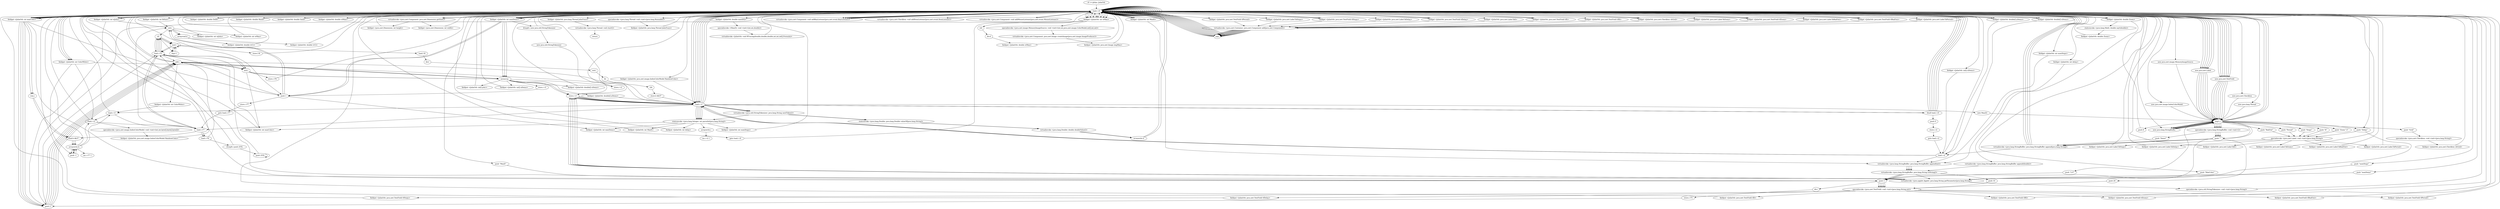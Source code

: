 digraph "" {
    "r0 := @this: JuliaOrb"
    "load.r r0"
    "r0 := @this: JuliaOrb"->"load.r r0";
    "load.r r0"->"load.r r0";
    "virtualinvoke <java.awt.Component: java.awt.Dimension getSize()>"
    "load.r r0"->"virtualinvoke <java.awt.Component: java.awt.Dimension getSize()>";
    "fieldget <java.awt.Dimension: int height>"
    "virtualinvoke <java.awt.Component: java.awt.Dimension getSize()>"->"fieldget <java.awt.Dimension: int height>";
    "fieldget <java.awt.Dimension: int height>"->"load.r r0";
    "fieldget <JuliaOrb: int lbSize>"
    "load.r r0"->"fieldget <JuliaOrb: int lbSize>";
    "sub.i"
    "fieldget <JuliaOrb: int lbSize>"->"sub.i";
    "fieldput <JuliaOrb: int wJulia>"
    "sub.i"->"fieldput <JuliaOrb: int wJulia>";
    "fieldput <JuliaOrb: int wJulia>"->"load.r r0";
    "load.r r0"->"load.r r0";
    "load.r r0"->"virtualinvoke <java.awt.Component: java.awt.Dimension getSize()>";
    "fieldget <java.awt.Dimension: int width>"
    "virtualinvoke <java.awt.Component: java.awt.Dimension getSize()>"->"fieldget <java.awt.Dimension: int width>";
    "fieldget <java.awt.Dimension: int width>"->"load.r r0";
    "fieldget <JuliaOrb: int wJulia>"
    "load.r r0"->"fieldget <JuliaOrb: int wJulia>";
    "fieldget <JuliaOrb: int wJulia>"->"sub.i";
    "fieldput <JuliaOrb: int wMan>"
    "sub.i"->"fieldput <JuliaOrb: int wMan>";
    "fieldput <JuliaOrb: int wMan>"->"load.r r0";
    "load.r r0"->"load.r r0";
    "load.r r0"->"fieldget <JuliaOrb: int wJulia>";
    "fieldget <JuliaOrb: int wJulia>"->"load.r r0";
    "load.r r0"->"fieldget <JuliaOrb: int wJulia>";
    "push 2"
    "fieldget <JuliaOrb: int wJulia>"->"push 2";
    "add.i"
    "push 2"->"add.i";
    "mul.i"
    "add.i"->"mul.i";
    "newarray"
    "mul.i"->"newarray";
    "fieldput <JuliaOrb: int[] pArr>"
    "newarray"->"fieldput <JuliaOrb: int[] pArr>";
    "fieldput <JuliaOrb: int[] pArr>"->"load.r r0";
    "push \"MaxIt\""
    "load.r r0"->"push \"MaxIt\"";
    "virtualinvoke <java.applet.Applet: java.lang.String getParameter(java.lang.String)>"
    "push \"MaxIt\""->"virtualinvoke <java.applet.Applet: java.lang.String getParameter(java.lang.String)>";
    "store.r r1"
    "virtualinvoke <java.applet.Applet: java.lang.String getParameter(java.lang.String)>"->"store.r r1";
    "load.r r1"
    "store.r r1"->"load.r r1";
    "ifnull load.r r0"
    "load.r r1"->"ifnull load.r r0";
    "ifnull load.r r0"->"load.r r0";
    "load.r r0"->"load.r r1";
    "staticinvoke <java.lang.Integer: int parseInt(java.lang.String)>"
    "load.r r1"->"staticinvoke <java.lang.Integer: int parseInt(java.lang.String)>";
    "fieldput <JuliaOrb: int MaxIt>"
    "staticinvoke <java.lang.Integer: int parseInt(java.lang.String)>"->"fieldput <JuliaOrb: int MaxIt>";
    "fieldput <JuliaOrb: int MaxIt>"->"load.r r0";
    "push \"MaxColor\""
    "load.r r0"->"push \"MaxColor\"";
    "push \"MaxColor\""->"virtualinvoke <java.applet.Applet: java.lang.String getParameter(java.lang.String)>";
    "virtualinvoke <java.applet.Applet: java.lang.String getParameter(java.lang.String)>"->"store.r r1";
    "store.r r1"->"load.r r1";
    "load.r r1"->"ifnull load.r r0";
    "ifnull load.r r0"->"load.r r0";
    "load.r r0"->"load.r r1";
    "load.r r1"->"staticinvoke <java.lang.Integer: int parseInt(java.lang.String)>";
    "fieldput <JuliaOrb: int maxColor>"
    "staticinvoke <java.lang.Integer: int parseInt(java.lang.String)>"->"fieldput <JuliaOrb: int maxColor>";
    "fieldput <JuliaOrb: int maxColor>"->"load.r r0";
    "push \"Delay\""
    "load.r r0"->"push \"Delay\"";
    "push \"Delay\""->"virtualinvoke <java.applet.Applet: java.lang.String getParameter(java.lang.String)>";
    "virtualinvoke <java.applet.Applet: java.lang.String getParameter(java.lang.String)>"->"store.r r1";
    "store.r r1"->"load.r r1";
    "load.r r1"->"ifnull load.r r0";
    "ifnull load.r r0"->"load.r r0";
    "load.r r0"->"load.r r1";
    "load.r r1"->"staticinvoke <java.lang.Integer: int parseInt(java.lang.String)>";
    "fieldput <JuliaOrb: int delay>"
    "staticinvoke <java.lang.Integer: int parseInt(java.lang.String)>"->"fieldput <JuliaOrb: int delay>";
    "fieldput <JuliaOrb: int delay>"->"load.r r0";
    "push \"numSteps\""
    "load.r r0"->"push \"numSteps\"";
    "push \"numSteps\""->"virtualinvoke <java.applet.Applet: java.lang.String getParameter(java.lang.String)>";
    "virtualinvoke <java.applet.Applet: java.lang.String getParameter(java.lang.String)>"->"store.r r1";
    "store.r r1"->"load.r r1";
    "load.r r1"->"ifnull load.r r0";
    "ifnull load.r r0"->"load.r r0";
    "load.r r0"->"load.r r1";
    "load.r r1"->"staticinvoke <java.lang.Integer: int parseInt(java.lang.String)>";
    "fieldput <JuliaOrb: int numSteps>"
    "staticinvoke <java.lang.Integer: int parseInt(java.lang.String)>"->"fieldput <JuliaOrb: int numSteps>";
    "fieldput <JuliaOrb: int numSteps>"->"load.r r0";
    "push \"maxDemo\""
    "load.r r0"->"push \"maxDemo\"";
    "push \"maxDemo\""->"virtualinvoke <java.applet.Applet: java.lang.String getParameter(java.lang.String)>";
    "virtualinvoke <java.applet.Applet: java.lang.String getParameter(java.lang.String)>"->"store.r r1";
    "store.r r1"->"load.r r1";
    "load.r r1"->"ifnull load.r r0";
    "ifnull load.r r0"->"load.r r0";
    "load.r r0"->"load.r r1";
    "load.r r1"->"staticinvoke <java.lang.Integer: int parseInt(java.lang.String)>";
    "fieldput <JuliaOrb: int maxDemo>"
    "staticinvoke <java.lang.Integer: int parseInt(java.lang.String)>"->"fieldput <JuliaOrb: int maxDemo>";
    "goto load.r r0"
    "fieldput <JuliaOrb: int maxDemo>"->"goto load.r r0";
    "goto load.r r0"->"load.r r0";
    "load.r r0"->"load.r r0";
    "fieldget <JuliaOrb: int maxDemo>"
    "load.r r0"->"fieldget <JuliaOrb: int maxDemo>";
    "fieldget <JuliaOrb: int maxDemo>"->"newarray";
    "fieldput <JuliaOrb: int[] nDemo>"
    "newarray"->"fieldput <JuliaOrb: int[] nDemo>";
    "fieldput <JuliaOrb: int[] nDemo>"->"load.r r0";
    "load.r r0"->"load.r r0";
    "load.r r0"->"fieldget <JuliaOrb: int maxDemo>";
    "fieldget <JuliaOrb: int maxDemo>"->"newarray";
    "fieldput <JuliaOrb: double[] xDemo>"
    "newarray"->"fieldput <JuliaOrb: double[] xDemo>";
    "fieldput <JuliaOrb: double[] xDemo>"->"load.r r0";
    "load.r r0"->"load.r r0";
    "load.r r0"->"fieldget <JuliaOrb: int maxDemo>";
    "fieldget <JuliaOrb: int maxDemo>"->"newarray";
    "fieldput <JuliaOrb: double[] yDemo>"
    "newarray"->"fieldput <JuliaOrb: double[] yDemo>";
    "fieldput <JuliaOrb: double[] yDemo>"->"load.r r1";
    "load.r r1"->"ifnull load.r r0";
    "push 0"
    "ifnull load.r r0"->"push 0";
    "store.i r2"
    "push 0"->"store.i r2";
    "goto load.i r2"
    "store.i r2"->"goto load.i r2";
    "load.i r2"
    "goto load.i r2"->"load.i r2";
    "load.i r2"->"load.r r0";
    "load.r r0"->"fieldget <JuliaOrb: int maxDemo>";
    "ifcmplt.i new java.util.StringTokenizer"
    "fieldget <JuliaOrb: int maxDemo>"->"ifcmplt.i new java.util.StringTokenizer";
    "ifcmplt.i new java.util.StringTokenizer"->"load.r r0";
    "load.r r0"->"load.r r0";
    "fieldget <JuliaOrb: double[] xDemo>"
    "load.r r0"->"fieldget <JuliaOrb: double[] xDemo>";
    "fieldget <JuliaOrb: double[] xDemo>"->"load.r r0";
    "load.r r0"->"fieldget <JuliaOrb: int maxDemo>";
    "push 1"
    "fieldget <JuliaOrb: int maxDemo>"->"push 1";
    "push 1"->"sub.i";
    "arrayread.d"
    "sub.i"->"arrayread.d";
    "fieldput <JuliaOrb: double trCr>"
    "arrayread.d"->"fieldput <JuliaOrb: double trCr>";
    "fieldput <JuliaOrb: double trCr>"->"load.r r0";
    "load.r r0"->"load.r r0";
    "fieldget <JuliaOrb: double[] yDemo>"
    "load.r r0"->"fieldget <JuliaOrb: double[] yDemo>";
    "fieldget <JuliaOrb: double[] yDemo>"->"load.r r0";
    "load.r r0"->"fieldget <JuliaOrb: int maxDemo>";
    "fieldget <JuliaOrb: int maxDemo>"->"push 1";
    "push 1"->"sub.i";
    "sub.i"->"arrayread.d";
    "fieldput <JuliaOrb: double trCi>"
    "arrayread.d"->"fieldput <JuliaOrb: double trCi>";
    "fieldput <JuliaOrb: double trCi>"->"load.r r0";
    "fieldget <JuliaOrb: int maxColor>"
    "load.r r0"->"fieldget <JuliaOrb: int maxColor>";
    "push 3"
    "fieldget <JuliaOrb: int maxColor>"->"push 3";
    "div.i"
    "push 3"->"div.i";
    "store.i i75"
    "div.i"->"store.i i75";
    "store.i i75"->"push 2";
    "load.i i75"
    "push 2"->"load.i i75";
    "load.i i75"->"mul.i";
    "store.i i76"
    "mul.i"->"store.i i76";
    "store.i i76"->"load.r r0";
    "load.r r0"->"push 3";
    "push 3"->"load.i i75";
    "load.i i75"->"mul.i";
    "mul.i"->"fieldput <JuliaOrb: int maxColor>";
    "fieldput <JuliaOrb: int maxColor>"->"load.i i75";
    "i2l"
    "load.i i75"->"i2l";
    "i2l"->"load.i i75";
    "load.i i75"->"i2l";
    "mul.l"
    "i2l"->"mul.l";
    "mul.l"->"load.i i75";
    "load.i i75"->"i2l";
    "i2l"->"mul.l";
    "mul.l"->"load.i i75";
    "load.i i75"->"i2l";
    "i2l"->"mul.l";
    "store.l l0"
    "mul.l"->"store.l l0";
    "store.l l0"->"load.r r0";
    "load.r r0"->"fieldget <JuliaOrb: int maxColor>";
    "fieldget <JuliaOrb: int maxColor>"->"push 2";
    "push 2"->"add.i";
    "add.i"->"newarray";
    "newarray"->"store.r r1";
    "store.r r1"->"load.r r0";
    "load.r r0"->"fieldget <JuliaOrb: int maxColor>";
    "fieldget <JuliaOrb: int maxColor>"->"push 2";
    "push 2"->"add.i";
    "add.i"->"newarray";
    "store.r r2"
    "newarray"->"store.r r2";
    "store.r r2"->"load.r r0";
    "load.r r0"->"fieldget <JuliaOrb: int maxColor>";
    "fieldget <JuliaOrb: int maxColor>"->"push 2";
    "push 2"->"add.i";
    "add.i"->"newarray";
    "store.r r3"
    "newarray"->"store.r r3";
    "store.r r3"->"push 1";
    "store.i i77"
    "push 1"->"store.i i77";
    "goto load.i i77"
    "store.i i77"->"goto load.i i77";
    "load.i i77"
    "goto load.i i77"->"load.i i77";
    "load.i i76"
    "load.i i77"->"load.i i76";
    "ifcmplt.i push 255L"
    "load.i i76"->"ifcmplt.i push 255L";
    "ifcmplt.i push 255L"->"load.r r0";
    "load.r r0"->"load.r r0";
    "load.r r0"->"fieldget <JuliaOrb: int maxColor>";
    "fieldget <JuliaOrb: int maxColor>"->"push 1";
    "push 1"->"add.i";
    "fieldput <JuliaOrb: int ColorWhite>"
    "add.i"->"fieldput <JuliaOrb: int ColorWhite>";
    "load.r r3"
    "fieldput <JuliaOrb: int ColorWhite>"->"load.r r3";
    "load.r r3"->"load.r r0";
    "fieldget <JuliaOrb: int ColorWhite>"
    "load.r r0"->"fieldget <JuliaOrb: int ColorWhite>";
    "load.r r2"
    "fieldget <JuliaOrb: int ColorWhite>"->"load.r r2";
    "load.r r2"->"load.r r0";
    "load.r r0"->"fieldget <JuliaOrb: int ColorWhite>";
    "fieldget <JuliaOrb: int ColorWhite>"->"load.r r1";
    "load.r r1"->"load.r r0";
    "load.r r0"->"fieldget <JuliaOrb: int ColorWhite>";
    "push -1"
    "fieldget <JuliaOrb: int ColorWhite>"->"push -1";
    "arraywrite.b"
    "push -1"->"arraywrite.b";
    "arraywrite.b"->"push -1";
    "push -1"->"arraywrite.b";
    "arraywrite.b"->"push -1";
    "push -1"->"arraywrite.b";
    "arraywrite.b"->"load.r r0";
    "new java.awt.image.IndexColorModel"
    "load.r r0"->"new java.awt.image.IndexColorModel";
    "dup1.r"
    "new java.awt.image.IndexColorModel"->"dup1.r";
    "push 8"
    "dup1.r"->"push 8";
    "push 8"->"load.r r0";
    "load.r r0"->"fieldget <JuliaOrb: int maxColor>";
    "fieldget <JuliaOrb: int maxColor>"->"push 2";
    "push 2"->"add.i";
    "add.i"->"load.r r1";
    "load.r r1"->"load.r r3";
    "load.r r3"->"load.r r2";
    "specialinvoke <java.awt.image.IndexColorModel: void <init>(int,int,byte[],byte[],byte[])>"
    "load.r r2"->"specialinvoke <java.awt.image.IndexColorModel: void <init>(int,int,byte[],byte[],byte[])>";
    "fieldput <JuliaOrb: java.awt.image.IndexColorModel RainbowColor>"
    "specialinvoke <java.awt.image.IndexColorModel: void <init>(int,int,byte[],byte[],byte[])>"->"fieldput <JuliaOrb: java.awt.image.IndexColorModel RainbowColor>";
    "fieldput <JuliaOrb: java.awt.image.IndexColorModel RainbowColor>"->"load.r r0";
    "load.r r0"->"load.r r0";
    "fieldget <JuliaOrb: double DelR>"
    "load.r r0"->"fieldget <JuliaOrb: double DelR>";
    "fieldget <JuliaOrb: double DelR>"->"load.r r0";
    "fieldget <JuliaOrb: int wMan>"
    "load.r r0"->"fieldget <JuliaOrb: int wMan>";
    "i2d"
    "fieldget <JuliaOrb: int wMan>"->"i2d";
    "div.d"
    "i2d"->"div.d";
    "fieldput <JuliaOrb: double stMan>"
    "div.d"->"fieldput <JuliaOrb: double stMan>";
    "fieldput <JuliaOrb: double stMan>"->"load.r r0";
    "load.r r0"->"load.r r0";
    "fieldget <JuliaOrb: double Rmid>"
    "load.r r0"->"fieldget <JuliaOrb: double Rmid>";
    "fieldget <JuliaOrb: double Rmid>"->"load.r r0";
    "fieldget <JuliaOrb: double Imid>"
    "load.r r0"->"fieldget <JuliaOrb: double Imid>";
    "fieldget <JuliaOrb: double Imid>"->"load.r r0";
    "fieldget <JuliaOrb: double stMan>"
    "load.r r0"->"fieldget <JuliaOrb: double stMan>";
    "fieldget <JuliaOrb: double stMan>"->"load.r r0";
    "load.r r0"->"fieldget <JuliaOrb: int wMan>";
    "fieldget <JuliaOrb: int wMan>"->"load.r r0";
    "load.r r0"->"fieldget <JuliaOrb: int wMan>";
    "fieldget <JuliaOrb: int wMan>"->"load.r r0";
    "load.r r0"->"fieldget <JuliaOrb: int wMan>";
    "fieldget <JuliaOrb: int wMan>"->"load.r r0";
    "load.r r0"->"fieldget <JuliaOrb: int wMan>";
    "fieldget <JuliaOrb: int wMan>"->"push 2";
    "push 2"->"add.i";
    "add.i"->"mul.i";
    "mul.i"->"newarray";
    "newarray"->"store.r r1";
    "store.r r1"->"load.r r1";
    "new ManZ2"
    "load.r r1"->"new ManZ2";
    "new ManZ2"->"dup1.r";
    "dup1.r"->"load.r r0";
    "fieldget <JuliaOrb: int MaxIt>"
    "load.r r0"->"fieldget <JuliaOrb: int MaxIt>";
    "fieldget <JuliaOrb: int MaxIt>"->"load.r r0";
    "load.r r0"->"fieldget <JuliaOrb: int maxColor>";
    "fieldget <JuliaOrb: int maxColor>"->"load.r r0";
    "fieldget <JuliaOrb: double maxIZI2>"
    "load.r r0"->"fieldget <JuliaOrb: double maxIZI2>";
    "specialinvoke <ManZ2: void <init>(int,int,double)>"
    "fieldget <JuliaOrb: double maxIZI2>"->"specialinvoke <ManZ2: void <init>(int,int,double)>";
    "virtualinvoke <JuliaOrb: void BTracing(double,double,double,int,int,int[],Formula)>"
    "specialinvoke <ManZ2: void <init>(int,int,double)>"->"virtualinvoke <JuliaOrb: void BTracing(double,double,double,int,int,int[],Formula)>";
    "virtualinvoke <JuliaOrb: void BTracing(double,double,double,int,int,int[],Formula)>"->"load.r r0";
    "load.r r0"->"load.r r0";
    "new java.awt.image.MemoryImageSource"
    "load.r r0"->"new java.awt.image.MemoryImageSource";
    "new java.awt.image.MemoryImageSource"->"dup1.r";
    "dup1.r"->"load.r r0";
    "load.r r0"->"fieldget <JuliaOrb: int wMan>";
    "fieldget <JuliaOrb: int wMan>"->"load.r r0";
    "load.r r0"->"fieldget <JuliaOrb: int wMan>";
    "fieldget <JuliaOrb: int wMan>"->"load.r r0";
    "fieldget <JuliaOrb: java.awt.image.IndexColorModel RainbowColor>"
    "load.r r0"->"fieldget <JuliaOrb: java.awt.image.IndexColorModel RainbowColor>";
    "fieldget <JuliaOrb: java.awt.image.IndexColorModel RainbowColor>"->"load.r r1";
    "load.r r1"->"load.r r0";
    "load.r r0"->"fieldget <JuliaOrb: int wMan>";
    "fieldget <JuliaOrb: int wMan>"->"load.r r0";
    "load.r r0"->"fieldget <JuliaOrb: int wMan>";
    "specialinvoke <java.awt.image.MemoryImageSource: void <init>(int,int,java.awt.image.ColorModel,int[],int,int)>"
    "fieldget <JuliaOrb: int wMan>"->"specialinvoke <java.awt.image.MemoryImageSource: void <init>(int,int,java.awt.image.ColorModel,int[],int,int)>";
    "virtualinvoke <java.awt.Component: java.awt.Image createImage(java.awt.image.ImageProducer)>"
    "specialinvoke <java.awt.image.MemoryImageSource: void <init>(int,int,java.awt.image.ColorModel,int[],int,int)>"->"virtualinvoke <java.awt.Component: java.awt.Image createImage(java.awt.image.ImageProducer)>";
    "fieldput <JuliaOrb: java.awt.Image imgMan>"
    "virtualinvoke <java.awt.Component: java.awt.Image createImage(java.awt.image.ImageProducer)>"->"fieldput <JuliaOrb: java.awt.Image imgMan>";
    "fieldput <JuliaOrb: java.awt.Image imgMan>"->"load.r r0";
    "new java.awt.Label"
    "load.r r0"->"new java.awt.Label";
    "new java.awt.Label"->"dup1.r";
    "push \"Steps\""
    "dup1.r"->"push \"Steps\"";
    "specialinvoke <java.awt.Label: void <init>(java.lang.String)>"
    "push \"Steps\""->"specialinvoke <java.awt.Label: void <init>(java.lang.String)>";
    "fieldput <JuliaOrb: java.awt.Label lbSteps>"
    "specialinvoke <java.awt.Label: void <init>(java.lang.String)>"->"fieldput <JuliaOrb: java.awt.Label lbSteps>";
    "fieldput <JuliaOrb: java.awt.Label lbSteps>"->"load.r r0";
    "load.r r0"->"load.r r0";
    "fieldget <JuliaOrb: java.awt.Label lbSteps>"
    "load.r r0"->"fieldget <JuliaOrb: java.awt.Label lbSteps>";
    "virtualinvoke <java.awt.Container: java.awt.Component add(java.awt.Component)>"
    "fieldget <JuliaOrb: java.awt.Label lbSteps>"->"virtualinvoke <java.awt.Container: java.awt.Component add(java.awt.Component)>";
    "pop"
    "virtualinvoke <java.awt.Container: java.awt.Component add(java.awt.Component)>"->"pop";
    "pop"->"load.r r0";
    "new java.awt.TextField"
    "load.r r0"->"new java.awt.TextField";
    "new java.awt.TextField"->"dup1.r";
    "new java.lang.StringBuffer"
    "dup1.r"->"new java.lang.StringBuffer";
    "new java.lang.StringBuffer"->"dup1.r";
    "specialinvoke <java.lang.StringBuffer: void <init>()>"
    "dup1.r"->"specialinvoke <java.lang.StringBuffer: void <init>()>";
    "push \"\""
    "specialinvoke <java.lang.StringBuffer: void <init>()>"->"push \"\"";
    "virtualinvoke <java.lang.StringBuffer: java.lang.StringBuffer append(java.lang.String)>"
    "push \"\""->"virtualinvoke <java.lang.StringBuffer: java.lang.StringBuffer append(java.lang.String)>";
    "virtualinvoke <java.lang.StringBuffer: java.lang.StringBuffer append(java.lang.String)>"->"load.r r0";
    "fieldget <JuliaOrb: int numSteps>"
    "load.r r0"->"fieldget <JuliaOrb: int numSteps>";
    "virtualinvoke <java.lang.StringBuffer: java.lang.StringBuffer append(int)>"
    "fieldget <JuliaOrb: int numSteps>"->"virtualinvoke <java.lang.StringBuffer: java.lang.StringBuffer append(int)>";
    "virtualinvoke <java.lang.StringBuffer: java.lang.String toString()>"
    "virtualinvoke <java.lang.StringBuffer: java.lang.StringBuffer append(int)>"->"virtualinvoke <java.lang.StringBuffer: java.lang.String toString()>";
    "virtualinvoke <java.lang.StringBuffer: java.lang.String toString()>"->"push 3";
    "specialinvoke <java.awt.TextField: void <init>(java.lang.String,int)>"
    "push 3"->"specialinvoke <java.awt.TextField: void <init>(java.lang.String,int)>";
    "fieldput <JuliaOrb: java.awt.TextField tfSteps>"
    "specialinvoke <java.awt.TextField: void <init>(java.lang.String,int)>"->"fieldput <JuliaOrb: java.awt.TextField tfSteps>";
    "fieldput <JuliaOrb: java.awt.TextField tfSteps>"->"load.r r0";
    "load.r r0"->"load.r r0";
    "fieldget <JuliaOrb: java.awt.TextField tfSteps>"
    "load.r r0"->"fieldget <JuliaOrb: java.awt.TextField tfSteps>";
    "fieldget <JuliaOrb: java.awt.TextField tfSteps>"->"virtualinvoke <java.awt.Container: java.awt.Component add(java.awt.Component)>";
    "virtualinvoke <java.awt.Container: java.awt.Component add(java.awt.Component)>"->"pop";
    "pop"->"load.r r0";
    "load.r r0"->"new java.awt.Label";
    "new java.awt.Label"->"dup1.r";
    "dup1.r"->"push \"Delay\"";
    "push \"Delay\""->"specialinvoke <java.awt.Label: void <init>(java.lang.String)>";
    "fieldput <JuliaOrb: java.awt.Label lbDelay>"
    "specialinvoke <java.awt.Label: void <init>(java.lang.String)>"->"fieldput <JuliaOrb: java.awt.Label lbDelay>";
    "fieldput <JuliaOrb: java.awt.Label lbDelay>"->"load.r r0";
    "load.r r0"->"load.r r0";
    "fieldget <JuliaOrb: java.awt.Label lbDelay>"
    "load.r r0"->"fieldget <JuliaOrb: java.awt.Label lbDelay>";
    "fieldget <JuliaOrb: java.awt.Label lbDelay>"->"virtualinvoke <java.awt.Container: java.awt.Component add(java.awt.Component)>";
    "virtualinvoke <java.awt.Container: java.awt.Component add(java.awt.Component)>"->"pop";
    "pop"->"load.r r0";
    "load.r r0"->"new java.awt.TextField";
    "new java.awt.TextField"->"dup1.r";
    "dup1.r"->"new java.lang.StringBuffer";
    "new java.lang.StringBuffer"->"dup1.r";
    "dup1.r"->"specialinvoke <java.lang.StringBuffer: void <init>()>";
    "specialinvoke <java.lang.StringBuffer: void <init>()>"->"push \"\"";
    "push \"\""->"virtualinvoke <java.lang.StringBuffer: java.lang.StringBuffer append(java.lang.String)>";
    "virtualinvoke <java.lang.StringBuffer: java.lang.StringBuffer append(java.lang.String)>"->"load.r r0";
    "fieldget <JuliaOrb: int delay>"
    "load.r r0"->"fieldget <JuliaOrb: int delay>";
    "fieldget <JuliaOrb: int delay>"->"virtualinvoke <java.lang.StringBuffer: java.lang.StringBuffer append(int)>";
    "virtualinvoke <java.lang.StringBuffer: java.lang.StringBuffer append(int)>"->"virtualinvoke <java.lang.StringBuffer: java.lang.String toString()>";
    "virtualinvoke <java.lang.StringBuffer: java.lang.String toString()>"->"push 3";
    "push 3"->"specialinvoke <java.awt.TextField: void <init>(java.lang.String,int)>";
    "fieldput <JuliaOrb: java.awt.TextField tfDelay>"
    "specialinvoke <java.awt.TextField: void <init>(java.lang.String,int)>"->"fieldput <JuliaOrb: java.awt.TextField tfDelay>";
    "fieldput <JuliaOrb: java.awt.TextField tfDelay>"->"load.r r0";
    "load.r r0"->"load.r r0";
    "fieldget <JuliaOrb: java.awt.TextField tfDelay>"
    "load.r r0"->"fieldget <JuliaOrb: java.awt.TextField tfDelay>";
    "fieldget <JuliaOrb: java.awt.TextField tfDelay>"->"virtualinvoke <java.awt.Container: java.awt.Component add(java.awt.Component)>";
    "virtualinvoke <java.awt.Container: java.awt.Component add(java.awt.Component)>"->"pop";
    "pop"->"load.r r0";
    "load.r r0"->"new java.awt.Label";
    "new java.awt.Label"->"dup1.r";
    "push \"It\""
    "dup1.r"->"push \"It\"";
    "push \"It\""->"specialinvoke <java.awt.Label: void <init>(java.lang.String)>";
    "fieldput <JuliaOrb: java.awt.Label lbIt>"
    "specialinvoke <java.awt.Label: void <init>(java.lang.String)>"->"fieldput <JuliaOrb: java.awt.Label lbIt>";
    "fieldput <JuliaOrb: java.awt.Label lbIt>"->"load.r r0";
    "load.r r0"->"load.r r0";
    "fieldget <JuliaOrb: java.awt.Label lbIt>"
    "load.r r0"->"fieldget <JuliaOrb: java.awt.Label lbIt>";
    "fieldget <JuliaOrb: java.awt.Label lbIt>"->"virtualinvoke <java.awt.Container: java.awt.Component add(java.awt.Component)>";
    "virtualinvoke <java.awt.Container: java.awt.Component add(java.awt.Component)>"->"pop";
    "pop"->"load.r r0";
    "load.r r0"->"new java.awt.TextField";
    "new java.awt.TextField"->"dup1.r";
    "dup1.r"->"new java.lang.StringBuffer";
    "new java.lang.StringBuffer"->"dup1.r";
    "dup1.r"->"specialinvoke <java.lang.StringBuffer: void <init>()>";
    "specialinvoke <java.lang.StringBuffer: void <init>()>"->"push \"\"";
    "push \"\""->"virtualinvoke <java.lang.StringBuffer: java.lang.StringBuffer append(java.lang.String)>";
    "virtualinvoke <java.lang.StringBuffer: java.lang.StringBuffer append(java.lang.String)>"->"load.r r0";
    "load.r r0"->"fieldget <JuliaOrb: int MaxIt>";
    "fieldget <JuliaOrb: int MaxIt>"->"virtualinvoke <java.lang.StringBuffer: java.lang.StringBuffer append(int)>";
    "virtualinvoke <java.lang.StringBuffer: java.lang.StringBuffer append(int)>"->"virtualinvoke <java.lang.StringBuffer: java.lang.String toString()>";
    "virtualinvoke <java.lang.StringBuffer: java.lang.String toString()>"->"push 3";
    "push 3"->"specialinvoke <java.awt.TextField: void <init>(java.lang.String,int)>";
    "fieldput <JuliaOrb: java.awt.TextField tfIt>"
    "specialinvoke <java.awt.TextField: void <init>(java.lang.String,int)>"->"fieldput <JuliaOrb: java.awt.TextField tfIt>";
    "fieldput <JuliaOrb: java.awt.TextField tfIt>"->"load.r r0";
    "load.r r0"->"load.r r0";
    "fieldget <JuliaOrb: java.awt.TextField tfIt>"
    "load.r r0"->"fieldget <JuliaOrb: java.awt.TextField tfIt>";
    "fieldget <JuliaOrb: java.awt.TextField tfIt>"->"virtualinvoke <java.awt.Container: java.awt.Component add(java.awt.Component)>";
    "virtualinvoke <java.awt.Container: java.awt.Component add(java.awt.Component)>"->"pop";
    "pop"->"load.r r0";
    "load.r r0"->"new java.awt.TextField";
    "new java.awt.TextField"->"dup1.r";
    "dup1.r"->"push \"\"";
    "push 20"
    "push \"\""->"push 20";
    "push 20"->"specialinvoke <java.awt.TextField: void <init>(java.lang.String,int)>";
    "fieldput <JuliaOrb: java.awt.TextField tfRI>"
    "specialinvoke <java.awt.TextField: void <init>(java.lang.String,int)>"->"fieldput <JuliaOrb: java.awt.TextField tfRI>";
    "fieldput <JuliaOrb: java.awt.TextField tfRI>"->"load.r r0";
    "load.r r0"->"load.r r0";
    "fieldget <JuliaOrb: java.awt.TextField tfRI>"
    "load.r r0"->"fieldget <JuliaOrb: java.awt.TextField tfRI>";
    "fieldget <JuliaOrb: java.awt.TextField tfRI>"->"virtualinvoke <java.awt.Container: java.awt.Component add(java.awt.Component)>";
    "virtualinvoke <java.awt.Container: java.awt.Component add(java.awt.Component)>"->"pop";
    "pop"->"load.r r0";
    "new java.awt.Checkbox"
    "load.r r0"->"new java.awt.Checkbox";
    "new java.awt.Checkbox"->"dup1.r";
    "push \"Grid\""
    "dup1.r"->"push \"Grid\"";
    "specialinvoke <java.awt.Checkbox: void <init>(java.lang.String)>"
    "push \"Grid\""->"specialinvoke <java.awt.Checkbox: void <init>(java.lang.String)>";
    "fieldput <JuliaOrb: java.awt.Checkbox cbGrid>"
    "specialinvoke <java.awt.Checkbox: void <init>(java.lang.String)>"->"fieldput <JuliaOrb: java.awt.Checkbox cbGrid>";
    "fieldput <JuliaOrb: java.awt.Checkbox cbGrid>"->"load.r r0";
    "load.r r0"->"load.r r0";
    "fieldget <JuliaOrb: java.awt.Checkbox cbGrid>"
    "load.r r0"->"fieldget <JuliaOrb: java.awt.Checkbox cbGrid>";
    "fieldget <JuliaOrb: java.awt.Checkbox cbGrid>"->"virtualinvoke <java.awt.Container: java.awt.Component add(java.awt.Component)>";
    "virtualinvoke <java.awt.Container: java.awt.Component add(java.awt.Component)>"->"pop";
    "pop"->"load.r r0";
    "load.r r0"->"new java.awt.Label";
    "new java.awt.Label"->"dup1.r";
    "push \"Zoom^2\""
    "dup1.r"->"push \"Zoom^2\"";
    "push \"Zoom^2\""->"specialinvoke <java.awt.Label: void <init>(java.lang.String)>";
    "fieldput <JuliaOrb: java.awt.Label lbZoom>"
    "specialinvoke <java.awt.Label: void <init>(java.lang.String)>"->"fieldput <JuliaOrb: java.awt.Label lbZoom>";
    "fieldput <JuliaOrb: java.awt.Label lbZoom>"->"load.r r0";
    "load.r r0"->"load.r r0";
    "fieldget <JuliaOrb: java.awt.Label lbZoom>"
    "load.r r0"->"fieldget <JuliaOrb: java.awt.Label lbZoom>";
    "fieldget <JuliaOrb: java.awt.Label lbZoom>"->"virtualinvoke <java.awt.Container: java.awt.Component add(java.awt.Component)>";
    "virtualinvoke <java.awt.Container: java.awt.Component add(java.awt.Component)>"->"pop";
    "pop"->"load.r r0";
    "load.r r0"->"new java.awt.TextField";
    "new java.awt.TextField"->"dup1.r";
    "dup1.r"->"new java.lang.StringBuffer";
    "new java.lang.StringBuffer"->"dup1.r";
    "dup1.r"->"specialinvoke <java.lang.StringBuffer: void <init>()>";
    "specialinvoke <java.lang.StringBuffer: void <init>()>"->"push \"\"";
    "push \"\""->"virtualinvoke <java.lang.StringBuffer: java.lang.StringBuffer append(java.lang.String)>";
    "virtualinvoke <java.lang.StringBuffer: java.lang.StringBuffer append(java.lang.String)>"->"load.r r0";
    "fieldget <JuliaOrb: double Zoom>"
    "load.r r0"->"fieldget <JuliaOrb: double Zoom>";
    "virtualinvoke <java.lang.StringBuffer: java.lang.StringBuffer append(double)>"
    "fieldget <JuliaOrb: double Zoom>"->"virtualinvoke <java.lang.StringBuffer: java.lang.StringBuffer append(double)>";
    "virtualinvoke <java.lang.StringBuffer: java.lang.StringBuffer append(double)>"->"virtualinvoke <java.lang.StringBuffer: java.lang.String toString()>";
    "push 10"
    "virtualinvoke <java.lang.StringBuffer: java.lang.String toString()>"->"push 10";
    "push 10"->"specialinvoke <java.awt.TextField: void <init>(java.lang.String,int)>";
    "fieldput <JuliaOrb: java.awt.TextField tfZoom>"
    "specialinvoke <java.awt.TextField: void <init>(java.lang.String,int)>"->"fieldput <JuliaOrb: java.awt.TextField tfZoom>";
    "fieldput <JuliaOrb: java.awt.TextField tfZoom>"->"load.r r0";
    "load.r r0"->"load.r r0";
    "fieldget <JuliaOrb: java.awt.TextField tfZoom>"
    "load.r r0"->"fieldget <JuliaOrb: java.awt.TextField tfZoom>";
    "fieldget <JuliaOrb: java.awt.TextField tfZoom>"->"virtualinvoke <java.awt.Container: java.awt.Component add(java.awt.Component)>";
    "virtualinvoke <java.awt.Container: java.awt.Component add(java.awt.Component)>"->"pop";
    "pop"->"load.r r0";
    "load.r r0"->"load.r r0";
    "load.r r0"->"fieldget <JuliaOrb: double Zoom>";
    "staticinvoke <java.lang.Math: double sqrt(double)>"
    "fieldget <JuliaOrb: double Zoom>"->"staticinvoke <java.lang.Math: double sqrt(double)>";
    "fieldput <JuliaOrb: double Zoom>"
    "staticinvoke <java.lang.Math: double sqrt(double)>"->"fieldput <JuliaOrb: double Zoom>";
    "fieldput <JuliaOrb: double Zoom>"->"load.r r0";
    "load.r r0"->"new java.awt.Label";
    "new java.awt.Label"->"dup1.r";
    "push \"BailOut\""
    "dup1.r"->"push \"BailOut\"";
    "push \"BailOut\""->"specialinvoke <java.awt.Label: void <init>(java.lang.String)>";
    "fieldput <JuliaOrb: java.awt.Label lbBailOut>"
    "specialinvoke <java.awt.Label: void <init>(java.lang.String)>"->"fieldput <JuliaOrb: java.awt.Label lbBailOut>";
    "fieldput <JuliaOrb: java.awt.Label lbBailOut>"->"load.r r0";
    "load.r r0"->"load.r r0";
    "fieldget <JuliaOrb: java.awt.Label lbBailOut>"
    "load.r r0"->"fieldget <JuliaOrb: java.awt.Label lbBailOut>";
    "fieldget <JuliaOrb: java.awt.Label lbBailOut>"->"virtualinvoke <java.awt.Container: java.awt.Component add(java.awt.Component)>";
    "virtualinvoke <java.awt.Container: java.awt.Component add(java.awt.Component)>"->"pop";
    "pop"->"load.r r0";
    "load.r r0"->"new java.awt.TextField";
    "new java.awt.TextField"->"dup1.r";
    "push \"2.0\""
    "dup1.r"->"push \"2.0\"";
    "push \"2.0\""->"push 3";
    "push 3"->"specialinvoke <java.awt.TextField: void <init>(java.lang.String,int)>";
    "fieldput <JuliaOrb: java.awt.TextField tfBailOut>"
    "specialinvoke <java.awt.TextField: void <init>(java.lang.String,int)>"->"fieldput <JuliaOrb: java.awt.TextField tfBailOut>";
    "fieldput <JuliaOrb: java.awt.TextField tfBailOut>"->"load.r r0";
    "load.r r0"->"load.r r0";
    "fieldget <JuliaOrb: java.awt.TextField tfBailOut>"
    "load.r r0"->"fieldget <JuliaOrb: java.awt.TextField tfBailOut>";
    "fieldget <JuliaOrb: java.awt.TextField tfBailOut>"->"virtualinvoke <java.awt.Container: java.awt.Component add(java.awt.Component)>";
    "virtualinvoke <java.awt.Container: java.awt.Component add(java.awt.Component)>"->"pop";
    "pop"->"load.r r0";
    "load.r r0"->"new java.awt.Label";
    "new java.awt.Label"->"dup1.r";
    "push \"Period\""
    "dup1.r"->"push \"Period\"";
    "push \"Period\""->"specialinvoke <java.awt.Label: void <init>(java.lang.String)>";
    "fieldput <JuliaOrb: java.awt.Label lbPeriod>"
    "specialinvoke <java.awt.Label: void <init>(java.lang.String)>"->"fieldput <JuliaOrb: java.awt.Label lbPeriod>";
    "fieldput <JuliaOrb: java.awt.Label lbPeriod>"->"load.r r0";
    "load.r r0"->"load.r r0";
    "fieldget <JuliaOrb: java.awt.Label lbPeriod>"
    "load.r r0"->"fieldget <JuliaOrb: java.awt.Label lbPeriod>";
    "fieldget <JuliaOrb: java.awt.Label lbPeriod>"->"virtualinvoke <java.awt.Container: java.awt.Component add(java.awt.Component)>";
    "virtualinvoke <java.awt.Container: java.awt.Component add(java.awt.Component)>"->"pop";
    "pop"->"load.r r0";
    "load.r r0"->"new java.awt.TextField";
    "new java.awt.TextField"->"dup1.r";
    "dup1.r"->"push \"\"";
    "push \"\""->"push 3";
    "push 3"->"specialinvoke <java.awt.TextField: void <init>(java.lang.String,int)>";
    "fieldput <JuliaOrb: java.awt.TextField tfPeriod>"
    "specialinvoke <java.awt.TextField: void <init>(java.lang.String,int)>"->"fieldput <JuliaOrb: java.awt.TextField tfPeriod>";
    "fieldput <JuliaOrb: java.awt.TextField tfPeriod>"->"load.r r0";
    "load.r r0"->"load.r r0";
    "fieldget <JuliaOrb: java.awt.TextField tfPeriod>"
    "load.r r0"->"fieldget <JuliaOrb: java.awt.TextField tfPeriod>";
    "fieldget <JuliaOrb: java.awt.TextField tfPeriod>"->"virtualinvoke <java.awt.Container: java.awt.Component add(java.awt.Component)>";
    "virtualinvoke <java.awt.Container: java.awt.Component add(java.awt.Component)>"->"pop";
    "pop"->"load.r r0";
    "load.r r0"->"fieldget <JuliaOrb: java.awt.TextField tfSteps>";
    "fieldget <JuliaOrb: java.awt.TextField tfSteps>"->"load.r r0";
    "virtualinvoke <java.awt.Component: void addKeyListener(java.awt.event.KeyListener)>"
    "load.r r0"->"virtualinvoke <java.awt.Component: void addKeyListener(java.awt.event.KeyListener)>";
    "virtualinvoke <java.awt.Component: void addKeyListener(java.awt.event.KeyListener)>"->"load.r r0";
    "load.r r0"->"fieldget <JuliaOrb: java.awt.TextField tfDelay>";
    "fieldget <JuliaOrb: java.awt.TextField tfDelay>"->"load.r r0";
    "load.r r0"->"virtualinvoke <java.awt.Component: void addKeyListener(java.awt.event.KeyListener)>";
    "virtualinvoke <java.awt.Component: void addKeyListener(java.awt.event.KeyListener)>"->"load.r r0";
    "load.r r0"->"fieldget <JuliaOrb: java.awt.TextField tfZoom>";
    "fieldget <JuliaOrb: java.awt.TextField tfZoom>"->"load.r r0";
    "load.r r0"->"virtualinvoke <java.awt.Component: void addKeyListener(java.awt.event.KeyListener)>";
    "virtualinvoke <java.awt.Component: void addKeyListener(java.awt.event.KeyListener)>"->"load.r r0";
    "load.r r0"->"fieldget <JuliaOrb: java.awt.TextField tfBailOut>";
    "fieldget <JuliaOrb: java.awt.TextField tfBailOut>"->"load.r r0";
    "load.r r0"->"virtualinvoke <java.awt.Component: void addKeyListener(java.awt.event.KeyListener)>";
    "virtualinvoke <java.awt.Component: void addKeyListener(java.awt.event.KeyListener)>"->"load.r r0";
    "load.r r0"->"fieldget <JuliaOrb: java.awt.TextField tfIt>";
    "fieldget <JuliaOrb: java.awt.TextField tfIt>"->"load.r r0";
    "load.r r0"->"virtualinvoke <java.awt.Component: void addKeyListener(java.awt.event.KeyListener)>";
    "virtualinvoke <java.awt.Component: void addKeyListener(java.awt.event.KeyListener)>"->"load.r r0";
    "load.r r0"->"fieldget <JuliaOrb: java.awt.Checkbox cbGrid>";
    "fieldget <JuliaOrb: java.awt.Checkbox cbGrid>"->"load.r r0";
    "virtualinvoke <java.awt.Checkbox: void addItemListener(java.awt.event.ItemListener)>"
    "load.r r0"->"virtualinvoke <java.awt.Checkbox: void addItemListener(java.awt.event.ItemListener)>";
    "virtualinvoke <java.awt.Checkbox: void addItemListener(java.awt.event.ItemListener)>"->"load.r r0";
    "load.r r0"->"load.r r0";
    "virtualinvoke <java.awt.Component: void addMouseListener(java.awt.event.MouseListener)>"
    "load.r r0"->"virtualinvoke <java.awt.Component: void addMouseListener(java.awt.event.MouseListener)>";
    "virtualinvoke <java.awt.Component: void addMouseListener(java.awt.event.MouseListener)>"->"load.r r0";
    "new java.lang.Thread"
    "load.r r0"->"new java.lang.Thread";
    "new java.lang.Thread"->"dup1.r";
    "dup1.r"->"load.r r0";
    "specialinvoke <java.lang.Thread: void <init>(java.lang.Runnable)>"
    "load.r r0"->"specialinvoke <java.lang.Thread: void <init>(java.lang.Runnable)>";
    "fieldput <JuliaOrb: java.lang.Thread JuliaTrace>"
    "specialinvoke <java.lang.Thread: void <init>(java.lang.Runnable)>"->"fieldput <JuliaOrb: java.lang.Thread JuliaTrace>";
    "fieldput <JuliaOrb: java.lang.Thread JuliaTrace>"->"load.r r0";
    "fieldget <JuliaOrb: java.lang.Thread JuliaTrace>"
    "load.r r0"->"fieldget <JuliaOrb: java.lang.Thread JuliaTrace>";
    "virtualinvoke <java.lang.Thread: void start()>"
    "fieldget <JuliaOrb: java.lang.Thread JuliaTrace>"->"virtualinvoke <java.lang.Thread: void start()>";
    "return"
    "virtualinvoke <java.lang.Thread: void start()>"->"return";
    "push 255L"
    "ifcmplt.i push 255L"->"push 255L";
    "push 255L"->"push 255L";
    "push 255L"->"load.i i75";
    "load.i i75"->"load.i i77";
    "load.i i77"->"sub.i";
    "sub.i"->"i2l";
    "dup1.l"
    "i2l"->"dup1.l";
    "dup1.l"->"mul.l";
    "mul.l"->"dup1.l";
    "dup1.l"->"mul.l";
    "mul.l"->"mul.l";
    "load.l l0"
    "mul.l"->"load.l l0";
    "div.l"
    "load.l l0"->"div.l";
    "sub.l"
    "div.l"->"sub.l";
    "l2i"
    "sub.l"->"l2i";
    "i2b"
    "l2i"->"i2b";
    "store.b $b37"
    "i2b"->"store.b $b37";
    "store.b $b37"->"load.r r1";
    "load.r r1"->"load.i i77";
    "load.i i77"->"load.i i76";
    "load.i i76"->"add.i";
    "add.i"->"load.r r0";
    "load.r r0"->"fieldget <JuliaOrb: int maxColor>";
    "rem.i"
    "fieldget <JuliaOrb: int maxColor>"->"rem.i";
    "load.b $b37"
    "rem.i"->"load.b $b37";
    "load.b $b37"->"arraywrite.b";
    "arraywrite.b"->"load.r r2";
    "load.r r2"->"load.i i77";
    "load.i i77"->"load.i i75";
    "load.i i75"->"add.i";
    "add.i"->"load.r r0";
    "load.r r0"->"fieldget <JuliaOrb: int maxColor>";
    "fieldget <JuliaOrb: int maxColor>"->"rem.i";
    "rem.i"->"load.b $b37";
    "load.b $b37"->"arraywrite.b";
    "arraywrite.b"->"load.r r3";
    "load.r r3"->"load.i i77";
    "load.i i77"->"load.b $b37";
    "load.b $b37"->"arraywrite.b";
    "inc.i i77 1"
    "arraywrite.b"->"inc.i i77 1";
    "new java.util.StringTokenizer"
    "ifcmplt.i new java.util.StringTokenizer"->"new java.util.StringTokenizer";
    "new java.util.StringTokenizer"->"store.r r1";
    "store.r r1"->"load.r r1";
    "load.r r1"->"load.r r0";
    "load.r r0"->"new java.lang.StringBuffer";
    "new java.lang.StringBuffer"->"dup1.r";
    "dup1.r"->"specialinvoke <java.lang.StringBuffer: void <init>()>";
    "push \"Demo\""
    "specialinvoke <java.lang.StringBuffer: void <init>()>"->"push \"Demo\"";
    "push \"Demo\""->"virtualinvoke <java.lang.StringBuffer: java.lang.StringBuffer append(java.lang.String)>";
    "virtualinvoke <java.lang.StringBuffer: java.lang.StringBuffer append(java.lang.String)>"->"load.i r2";
    "load.i r2"->"virtualinvoke <java.lang.StringBuffer: java.lang.StringBuffer append(int)>";
    "virtualinvoke <java.lang.StringBuffer: java.lang.StringBuffer append(int)>"->"virtualinvoke <java.lang.StringBuffer: java.lang.String toString()>";
    "virtualinvoke <java.lang.StringBuffer: java.lang.String toString()>"->"virtualinvoke <java.applet.Applet: java.lang.String getParameter(java.lang.String)>";
    "specialinvoke <java.util.StringTokenizer: void <init>(java.lang.String)>"
    "virtualinvoke <java.applet.Applet: java.lang.String getParameter(java.lang.String)>"->"specialinvoke <java.util.StringTokenizer: void <init>(java.lang.String)>";
    "specialinvoke <java.util.StringTokenizer: void <init>(java.lang.String)>"->"load.r r0";
    "load.r r0"->"fieldget <JuliaOrb: double[] xDemo>";
    "fieldget <JuliaOrb: double[] xDemo>"->"load.i r2";
    "load.i r2"->"load.r r1";
    "virtualinvoke <java.util.StringTokenizer: java.lang.String nextToken()>"
    "load.r r1"->"virtualinvoke <java.util.StringTokenizer: java.lang.String nextToken()>";
    "staticinvoke <java.lang.Double: java.lang.Double valueOf(java.lang.String)>"
    "virtualinvoke <java.util.StringTokenizer: java.lang.String nextToken()>"->"staticinvoke <java.lang.Double: java.lang.Double valueOf(java.lang.String)>";
    "virtualinvoke <java.lang.Double: double doubleValue()>"
    "staticinvoke <java.lang.Double: java.lang.Double valueOf(java.lang.String)>"->"virtualinvoke <java.lang.Double: double doubleValue()>";
    "arraywrite.d"
    "virtualinvoke <java.lang.Double: double doubleValue()>"->"arraywrite.d";
    "arraywrite.d"->"load.r r0";
    "load.r r0"->"fieldget <JuliaOrb: double[] yDemo>";
    "fieldget <JuliaOrb: double[] yDemo>"->"load.i r2";
    "load.i r2"->"load.r r1";
    "load.r r1"->"virtualinvoke <java.util.StringTokenizer: java.lang.String nextToken()>";
    "virtualinvoke <java.util.StringTokenizer: java.lang.String nextToken()>"->"staticinvoke <java.lang.Double: java.lang.Double valueOf(java.lang.String)>";
    "staticinvoke <java.lang.Double: java.lang.Double valueOf(java.lang.String)>"->"virtualinvoke <java.lang.Double: double doubleValue()>";
    "virtualinvoke <java.lang.Double: double doubleValue()>"->"arraywrite.d";
    "arraywrite.d"->"load.r r0";
    "fieldget <JuliaOrb: int[] nDemo>"
    "load.r r0"->"fieldget <JuliaOrb: int[] nDemo>";
    "fieldget <JuliaOrb: int[] nDemo>"->"load.i r2";
    "load.i r2"->"load.r r1";
    "load.r r1"->"virtualinvoke <java.util.StringTokenizer: java.lang.String nextToken()>";
    "virtualinvoke <java.util.StringTokenizer: java.lang.String nextToken()>"->"staticinvoke <java.lang.Integer: int parseInt(java.lang.String)>";
    "arraywrite.i"
    "staticinvoke <java.lang.Integer: int parseInt(java.lang.String)>"->"arraywrite.i";
    "inc.i r2 1"
    "arraywrite.i"->"inc.i r2 1";
    "ifnull load.r r0"->"load.r r0";
    "load.r r0"->"push 1";
    "push 1"->"fieldput <JuliaOrb: int maxDemo>";
}
